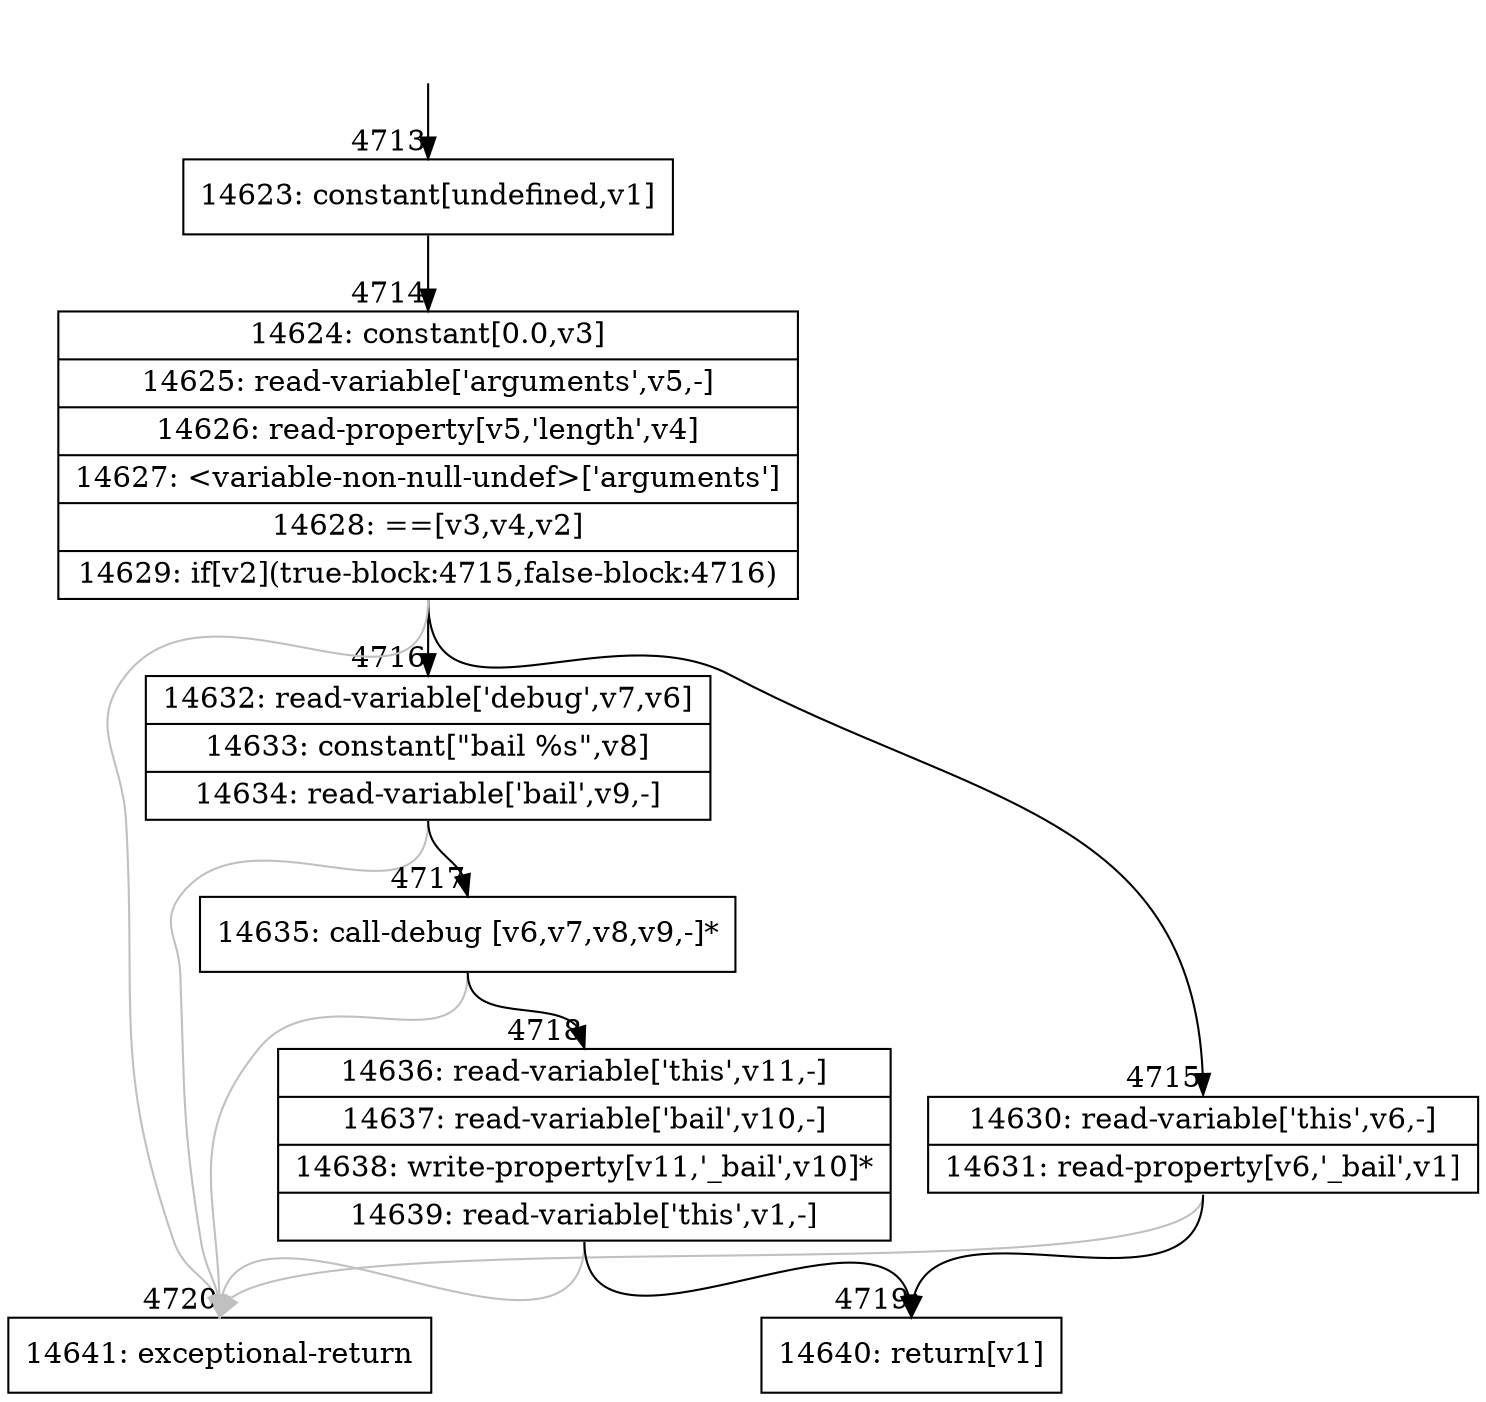 digraph {
rankdir="TD"
BB_entry420[shape=none,label=""];
BB_entry420 -> BB4713 [tailport=s, headport=n, headlabel="    4713"]
BB4713 [shape=record label="{14623: constant[undefined,v1]}" ] 
BB4713 -> BB4714 [tailport=s, headport=n, headlabel="      4714"]
BB4714 [shape=record label="{14624: constant[0.0,v3]|14625: read-variable['arguments',v5,-]|14626: read-property[v5,'length',v4]|14627: \<variable-non-null-undef\>['arguments']|14628: ==[v3,v4,v2]|14629: if[v2](true-block:4715,false-block:4716)}" ] 
BB4714 -> BB4715 [tailport=s, headport=n, headlabel="      4715"]
BB4714 -> BB4716 [tailport=s, headport=n, headlabel="      4716"]
BB4714 -> BB4720 [tailport=s, headport=n, color=gray, headlabel="      4720"]
BB4715 [shape=record label="{14630: read-variable['this',v6,-]|14631: read-property[v6,'_bail',v1]}" ] 
BB4715 -> BB4719 [tailport=s, headport=n, headlabel="      4719"]
BB4715 -> BB4720 [tailport=s, headport=n, color=gray]
BB4716 [shape=record label="{14632: read-variable['debug',v7,v6]|14633: constant[\"bail %s\",v8]|14634: read-variable['bail',v9,-]}" ] 
BB4716 -> BB4717 [tailport=s, headport=n, headlabel="      4717"]
BB4716 -> BB4720 [tailport=s, headport=n, color=gray]
BB4717 [shape=record label="{14635: call-debug [v6,v7,v8,v9,-]*}" ] 
BB4717 -> BB4718 [tailport=s, headport=n, headlabel="      4718"]
BB4717 -> BB4720 [tailport=s, headport=n, color=gray]
BB4718 [shape=record label="{14636: read-variable['this',v11,-]|14637: read-variable['bail',v10,-]|14638: write-property[v11,'_bail',v10]*|14639: read-variable['this',v1,-]}" ] 
BB4718 -> BB4719 [tailport=s, headport=n]
BB4718 -> BB4720 [tailport=s, headport=n, color=gray]
BB4719 [shape=record label="{14640: return[v1]}" ] 
BB4720 [shape=record label="{14641: exceptional-return}" ] 
//#$~ 5460
}
